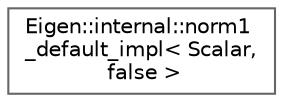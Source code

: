 digraph "类继承关系图"
{
 // LATEX_PDF_SIZE
  bgcolor="transparent";
  edge [fontname=Helvetica,fontsize=10,labelfontname=Helvetica,labelfontsize=10];
  node [fontname=Helvetica,fontsize=10,shape=box,height=0.2,width=0.4];
  rankdir="LR";
  Node0 [id="Node000000",label="Eigen::internal::norm1\l_default_impl\< Scalar,\l false \>",height=0.2,width=0.4,color="grey40", fillcolor="white", style="filled",URL="$struct_eigen_1_1internal_1_1norm1__default__impl_3_01_scalar_00_01false_01_4.html",tooltip=" "];
}
